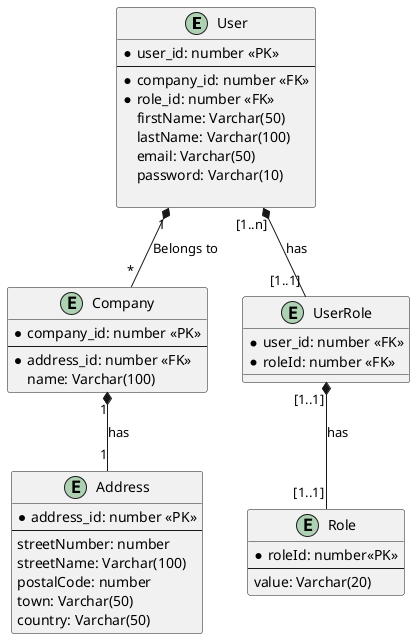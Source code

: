 @startuml
  entity "User" as User {
        *user_id: number <<PK>>
        --
        *company_id: number <<FK>>
        *role_id: number <<FK>>
        firstName: Varchar(50)
        lastName: Varchar(100)
        email: Varchar(50)
        password: Varchar(10)

  }

  entity "Company" as Company{
        *company_id: number <<PK>>
        --
        *address_id: number <<FK>>
        name: Varchar(100)
  }

  entity "Address" as Address {
        *address_id: number <<PK>>
        --
        streetNumber: number
        streetName: Varchar(100)
        postalCode: number
        town: Varchar(50)
        country: Varchar(50)
  }

   entity "Role" as Role{
        *roleId: number<<PK>>
        --
        value: Varchar(20)
   }

   entity "UserRole" as UserRole{
        *user_id: number <<FK>>
        *roleId: number <<FK>>
   }
  Company "1" *-- "1" Address: has
  User "1" *-- "*" Company: Belongs to
  User "[1..n]" *-- "[1..1]" UserRole: has
  UserRole "[1..1]" *-- "[1..1]" Role: has
@enduml